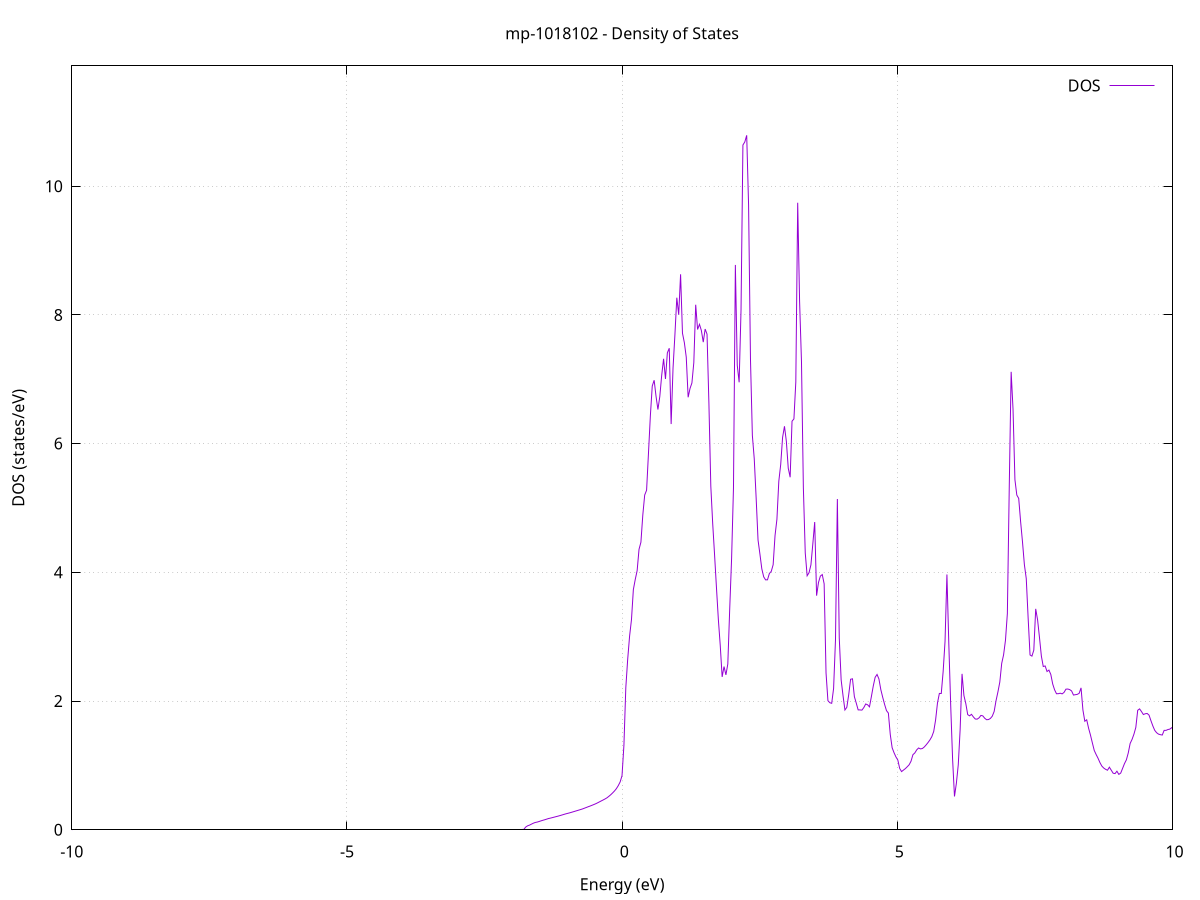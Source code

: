set title 'mp-1018102 - Density of States'
set xlabel 'Energy (eV)'
set ylabel 'DOS (states/eV)'
set grid
set xrange [-10:10]
set yrange [0:11.869]
set xzeroaxis lt -1
set terminal png size 800,600
set output 'mp-1018102_dos_gnuplot.png'
plot '-' using 1:2 with lines title 'DOS'
-47.297900 0.000000
-47.263600 0.000000
-47.229200 0.000000
-47.194900 0.000000
-47.160600 0.000000
-47.126300 0.000000
-47.091900 0.000000
-47.057600 0.000000
-47.023300 0.000000
-46.989000 0.000000
-46.954700 0.000000
-46.920300 0.000000
-46.886000 0.000000
-46.851700 0.000000
-46.817400 0.000000
-46.783000 0.000000
-46.748700 0.000000
-46.714400 0.000000
-46.680100 0.000000
-46.645800 0.000000
-46.611400 0.000000
-46.577100 0.000000
-46.542800 0.000000
-46.508500 0.000000
-46.474100 0.000000
-46.439800 0.000000
-46.405500 0.000000
-46.371200 0.000000
-46.336900 0.000000
-46.302500 0.000000
-46.268200 0.000000
-46.233900 0.000000
-46.199600 0.000000
-46.165200 0.000000
-46.130900 0.000000
-46.096600 0.000000
-46.062300 0.000000
-46.028000 0.000000
-45.993600 0.000000
-45.959300 0.000000
-45.925000 0.000000
-45.890700 0.000000
-45.856300 0.000000
-45.822000 0.000000
-45.787700 0.000000
-45.753400 0.000000
-45.719100 0.000000
-45.684700 0.000000
-45.650400 0.000000
-45.616100 0.000000
-45.581800 0.000000
-45.547500 0.000000
-45.513100 0.000000
-45.478800 0.000000
-45.444500 0.000000
-45.410200 0.000000
-45.375800 0.000000
-45.341500 0.000000
-45.307200 0.000000
-45.272900 0.000000
-45.238600 0.000000
-45.204200 0.000000
-45.169900 0.000000
-45.135600 0.000000
-45.101300 0.000000
-45.066900 0.000000
-45.032600 0.000000
-44.998300 0.000000
-44.964000 0.000000
-44.929700 0.000000
-44.895300 0.000000
-44.861000 0.000000
-44.826700 0.000000
-44.792400 0.000000
-44.758000 0.000000
-44.723700 0.000000
-44.689400 0.000000
-44.655100 0.000000
-44.620800 0.000000
-44.586400 0.000000
-44.552100 0.000000
-44.517800 0.000000
-44.483500 0.000000
-44.449100 0.000000
-44.414800 0.000000
-44.380500 0.000000
-44.346200 0.000000
-44.311900 0.000000
-44.277500 0.000000
-44.243200 0.000000
-44.208900 0.000000
-44.174600 39.714600
-44.140200 0.000000
-44.105900 0.000000
-44.071600 0.000000
-44.037300 0.000000
-44.003000 0.000000
-43.968600 0.000000
-43.934300 0.000000
-43.900000 0.000000
-43.865700 0.000000
-43.831300 0.000000
-43.797000 0.000000
-43.762700 0.000000
-43.728400 0.000000
-43.694100 0.000000
-43.659700 0.000000
-43.625400 0.000000
-43.591100 0.000000
-43.556800 0.000000
-43.522400 0.000000
-43.488100 0.000000
-43.453800 0.000000
-43.419500 0.000000
-43.385200 0.000000
-43.350800 0.000000
-43.316500 0.000000
-43.282200 0.000000
-43.247900 0.000000
-43.213600 0.000000
-43.179200 0.000000
-43.144900 0.000000
-43.110600 0.000000
-43.076300 0.000000
-43.041900 0.000000
-43.007600 0.000000
-42.973300 0.000000
-42.939000 0.000000
-42.904700 0.000000
-42.870300 0.000000
-42.836000 0.000000
-42.801700 0.000000
-42.767400 0.000000
-42.733000 0.000000
-42.698700 0.000000
-42.664400 0.000000
-42.630100 0.000000
-42.595800 0.000000
-42.561400 0.000000
-42.527100 0.000000
-42.492800 0.000000
-42.458500 0.000000
-42.424100 0.000000
-42.389800 0.000000
-42.355500 0.000000
-42.321200 0.000000
-42.286900 0.000000
-42.252500 0.000000
-42.218200 0.000000
-42.183900 0.000000
-42.149600 0.000000
-42.115200 0.000000
-42.080900 0.000000
-42.046600 0.000000
-42.012300 0.000000
-41.978000 0.000000
-41.943600 0.000000
-41.909300 0.000000
-41.875000 0.000000
-41.840700 0.000000
-41.806300 0.000000
-41.772000 0.000000
-41.737700 0.000000
-41.703400 0.000000
-41.669100 0.000000
-41.634700 0.000000
-41.600400 0.000000
-41.566100 0.000000
-41.531800 0.000000
-41.497400 0.000000
-41.463100 0.000000
-41.428800 0.000000
-41.394500 0.000000
-41.360200 0.000000
-41.325800 0.000000
-41.291500 0.000000
-41.257200 0.000000
-41.222900 0.000000
-41.188500 0.000000
-41.154200 0.000000
-41.119900 0.000000
-41.085600 0.000000
-41.051300 0.000000
-41.016900 0.000000
-40.982600 0.000000
-40.948300 0.000000
-40.914000 0.000000
-40.879600 0.000000
-40.845300 0.000000
-40.811000 0.000000
-40.776700 0.000000
-40.742400 0.000000
-40.708000 0.000000
-40.673700 0.000000
-40.639400 0.000000
-40.605100 0.000000
-40.570800 0.000000
-40.536400 0.000000
-40.502100 0.000000
-40.467800 0.000000
-40.433500 0.000000
-40.399100 0.000000
-40.364800 0.000000
-40.330500 0.000000
-40.296200 0.000000
-40.261900 0.000000
-40.227500 0.000000
-40.193200 0.000000
-40.158900 0.000000
-40.124600 0.000000
-40.090200 0.000000
-40.055900 0.000000
-40.021600 0.000000
-39.987300 0.000000
-39.953000 0.000000
-39.918600 0.000000
-39.884300 0.000000
-39.850000 0.000000
-39.815700 0.000000
-39.781300 0.000000
-39.747000 0.000000
-39.712700 0.000000
-39.678400 0.000000
-39.644100 0.000000
-39.609700 0.000000
-39.575400 0.000000
-39.541100 0.000000
-39.506800 0.000000
-39.472400 0.000000
-39.438100 0.000000
-39.403800 0.000000
-39.369500 0.000000
-39.335200 0.000000
-39.300800 0.000000
-39.266500 0.000000
-39.232200 0.000000
-39.197900 0.000000
-39.163500 0.000000
-39.129200 0.000000
-39.094900 0.000000
-39.060600 0.000000
-39.026300 0.000000
-38.991900 0.000000
-38.957600 0.000000
-38.923300 0.000000
-38.889000 0.000000
-38.854600 0.000000
-38.820300 0.000000
-38.786000 0.000000
-38.751700 0.000000
-38.717400 0.000000
-38.683000 0.000000
-38.648700 0.000000
-38.614400 0.000000
-38.580100 0.000000
-38.545700 0.000000
-38.511400 0.000000
-38.477100 0.000000
-38.442800 0.000000
-38.408500 0.000000
-38.374100 0.000000
-38.339800 0.000000
-38.305500 0.000000
-38.271200 0.000000
-38.236900 0.000000
-38.202500 0.000000
-38.168200 0.000000
-38.133900 0.000000
-38.099600 0.000000
-38.065200 0.000000
-38.030900 0.000000
-37.996600 0.000000
-37.962300 0.000000
-37.928000 0.000000
-37.893600 0.000000
-37.859300 0.000000
-37.825000 0.000000
-37.790700 0.000000
-37.756300 0.000000
-37.722000 0.000000
-37.687700 0.000000
-37.653400 0.000000
-37.619100 0.000000
-37.584700 0.000000
-37.550400 0.000000
-37.516100 0.000000
-37.481800 0.000000
-37.447400 0.000000
-37.413100 0.000000
-37.378800 0.000000
-37.344500 0.000000
-37.310200 0.000000
-37.275800 0.000000
-37.241500 0.000000
-37.207200 0.000000
-37.172900 0.000000
-37.138500 0.000000
-37.104200 0.000000
-37.069900 0.000000
-37.035600 0.000000
-37.001300 0.000000
-36.966900 0.000000
-36.932600 0.000000
-36.898300 0.000000
-36.864000 0.000000
-36.829600 0.000000
-36.795300 0.000000
-36.761000 0.000000
-36.726700 0.000000
-36.692400 0.000000
-36.658000 0.000000
-36.623700 0.000000
-36.589400 0.000000
-36.555100 0.000000
-36.520700 0.000000
-36.486400 0.000000
-36.452100 0.000000
-36.417800 0.000000
-36.383500 0.000000
-36.349100 0.000000
-36.314800 0.000000
-36.280500 0.000000
-36.246200 0.000000
-36.211800 0.000000
-36.177500 0.000000
-36.143200 0.000000
-36.108900 0.000000
-36.074600 0.000000
-36.040200 0.000000
-36.005900 0.000000
-35.971600 0.000000
-35.937300 0.000000
-35.903000 0.000000
-35.868600 0.000000
-35.834300 0.000000
-35.800000 0.000000
-35.765700 0.000000
-35.731300 0.000000
-35.697000 0.000000
-35.662700 0.000000
-35.628400 0.000000
-35.594100 0.000000
-35.559700 0.000000
-35.525400 0.000000
-35.491100 0.000000
-35.456800 0.000000
-35.422400 0.000000
-35.388100 0.000000
-35.353800 0.000000
-35.319500 0.000000
-35.285200 0.000000
-35.250800 0.000000
-35.216500 0.000000
-35.182200 0.000000
-35.147900 0.000000
-35.113500 0.000000
-35.079200 0.000000
-35.044900 0.000000
-35.010600 0.000000
-34.976300 0.000000
-34.941900 0.000000
-34.907600 0.000000
-34.873300 0.000000
-34.839000 0.000000
-34.804600 0.000000
-34.770300 0.000000
-34.736000 0.000000
-34.701700 0.000000
-34.667400 0.000000
-34.633000 0.000000
-34.598700 0.000000
-34.564400 0.000000
-34.530100 0.000000
-34.495700 0.000000
-34.461400 0.000000
-34.427100 0.000000
-34.392800 0.000000
-34.358500 0.000000
-34.324100 0.000000
-34.289800 0.000000
-34.255500 0.000000
-34.221200 0.000000
-34.186800 0.000000
-34.152500 0.000000
-34.118200 0.000000
-34.083900 0.000000
-34.049600 0.000000
-34.015200 0.000000
-33.980900 0.000000
-33.946600 0.000000
-33.912300 0.000000
-33.877900 0.000000
-33.843600 0.000000
-33.809300 0.000000
-33.775000 0.000000
-33.740700 0.000000
-33.706300 0.000000
-33.672000 0.000000
-33.637700 0.000000
-33.603400 0.000000
-33.569100 0.000000
-33.534700 0.000000
-33.500400 0.000000
-33.466100 0.000000
-33.431800 0.000000
-33.397400 0.000000
-33.363100 0.000000
-33.328800 0.000000
-33.294500 0.000000
-33.260200 0.000000
-33.225800 0.000000
-33.191500 0.000000
-33.157200 0.000000
-33.122900 0.000000
-33.088500 0.000000
-33.054200 0.000000
-33.019900 0.000000
-32.985600 0.000000
-32.951300 0.000000
-32.916900 0.000000
-32.882600 0.000000
-32.848300 0.000000
-32.814000 0.000000
-32.779600 0.000000
-32.745300 0.000000
-32.711000 0.000000
-32.676700 0.000000
-32.642400 0.000000
-32.608000 0.000000
-32.573700 0.000000
-32.539400 0.000000
-32.505100 0.000000
-32.470700 0.000000
-32.436400 0.000000
-32.402100 0.000000
-32.367800 0.000000
-32.333500 0.000000
-32.299100 0.000000
-32.264800 0.000000
-32.230500 0.000000
-32.196200 0.000000
-32.161800 0.000000
-32.127500 0.000000
-32.093200 0.000000
-32.058900 0.000000
-32.024600 0.000000
-31.990200 0.000000
-31.955900 0.000000
-31.921600 0.000000
-31.887300 0.000000
-31.852900 0.000000
-31.818600 0.000000
-31.784300 0.000000
-31.750000 0.000000
-31.715700 0.000000
-31.681300 0.000000
-31.647000 0.000000
-31.612700 0.000000
-31.578400 0.000000
-31.544000 0.000000
-31.509700 0.000000
-31.475400 0.000000
-31.441100 0.000000
-31.406800 0.000000
-31.372400 0.000000
-31.338100 0.000000
-31.303800 0.000000
-31.269500 0.000000
-31.235100 0.000000
-31.200800 0.000000
-31.166500 0.000000
-31.132200 0.000000
-31.097900 0.000000
-31.063500 0.000000
-31.029200 0.000000
-30.994900 0.000000
-30.960600 0.000000
-30.926300 0.000000
-30.891900 0.000000
-30.857600 0.000000
-30.823300 0.000000
-30.789000 0.000000
-30.754600 0.000000
-30.720300 0.000000
-30.686000 0.000000
-30.651700 0.000000
-30.617400 0.000000
-30.583000 0.000000
-30.548700 0.000000
-30.514400 0.000000
-30.480100 0.000000
-30.445700 0.000000
-30.411400 0.000000
-30.377100 0.000000
-30.342800 0.000000
-30.308500 0.000000
-30.274100 0.000000
-30.239800 0.000000
-30.205500 0.000000
-30.171200 0.000000
-30.136800 0.000000
-30.102500 0.000000
-30.068200 0.000000
-30.033900 0.000000
-29.999600 0.000000
-29.965200 0.000000
-29.930900 0.000000
-29.896600 0.000000
-29.862300 0.000000
-29.827900 0.000000
-29.793600 0.000000
-29.759300 0.000000
-29.725000 0.000000
-29.690700 0.000000
-29.656300 0.000000
-29.622000 0.000000
-29.587700 0.000000
-29.553400 0.000000
-29.519000 0.000000
-29.484700 0.000000
-29.450400 0.000000
-29.416100 0.000000
-29.381800 0.000000
-29.347400 0.000000
-29.313100 0.000000
-29.278800 0.000000
-29.244500 0.000000
-29.210100 0.000000
-29.175800 0.000000
-29.141500 0.000000
-29.107200 0.000000
-29.072900 0.000000
-29.038500 0.000000
-29.004200 0.000000
-28.969900 0.000000
-28.935600 0.000000
-28.901200 0.000000
-28.866900 0.000000
-28.832600 0.000000
-28.798300 0.000000
-28.764000 0.000000
-28.729600 0.000000
-28.695300 0.000000
-28.661000 0.000000
-28.626700 0.000000
-28.592400 0.000000
-28.558000 0.000000
-28.523700 0.000000
-28.489400 0.000000
-28.455100 0.000000
-28.420700 0.000000
-28.386400 0.000000
-28.352100 0.000000
-28.317800 0.000000
-28.283500 0.000000
-28.249100 0.000000
-28.214800 0.000000
-28.180500 0.000000
-28.146200 0.000000
-28.111800 0.000000
-28.077500 0.000000
-28.043200 0.000000
-28.008900 0.000000
-27.974600 0.000000
-27.940200 0.000000
-27.905900 0.000000
-27.871600 0.000000
-27.837300 0.000000
-27.802900 0.000000
-27.768600 0.000000
-27.734300 0.000000
-27.700000 0.000000
-27.665700 0.000000
-27.631300 0.000000
-27.597000 0.000000
-27.562700 0.000000
-27.528400 0.000000
-27.494000 0.000000
-27.459700 0.000000
-27.425400 0.000000
-27.391100 0.000000
-27.356800 0.000000
-27.322400 0.000000
-27.288100 0.000000
-27.253800 0.000000
-27.219500 0.000000
-27.185100 0.000000
-27.150800 0.000000
-27.116500 0.000000
-27.082200 0.000000
-27.047900 0.000000
-27.013500 0.000000
-26.979200 0.000000
-26.944900 0.000000
-26.910600 0.000000
-26.876200 0.000000
-26.841900 0.000000
-26.807600 0.000000
-26.773300 0.000000
-26.739000 0.000000
-26.704600 0.000000
-26.670300 0.000000
-26.636000 0.000000
-26.601700 0.000000
-26.567300 0.000000
-26.533000 0.000000
-26.498700 0.000000
-26.464400 0.000000
-26.430100 0.000000
-26.395700 0.000000
-26.361400 0.000000
-26.327100 0.000000
-26.292800 0.000000
-26.258500 0.000000
-26.224100 0.000000
-26.189800 0.000000
-26.155500 0.000000
-26.121200 0.000000
-26.086800 0.000000
-26.052500 0.000000
-26.018200 0.000000
-25.983900 0.000000
-25.949600 0.000000
-25.915200 0.000000
-25.880900 0.000000
-25.846600 0.000000
-25.812300 0.000000
-25.777900 0.000000
-25.743600 0.000000
-25.709300 0.000000
-25.675000 0.000000
-25.640700 0.000000
-25.606300 0.000000
-25.572000 0.000000
-25.537700 0.000000
-25.503400 0.000000
-25.469000 0.000000
-25.434700 0.000000
-25.400400 0.000000
-25.366100 0.000000
-25.331800 0.000000
-25.297400 0.000000
-25.263100 0.000000
-25.228800 0.000000
-25.194500 0.000000
-25.160100 0.000000
-25.125800 0.000000
-25.091500 0.000000
-25.057200 0.000000
-25.022900 0.000000
-24.988500 0.000000
-24.954200 0.000000
-24.919900 0.000000
-24.885600 0.000000
-24.851200 0.000000
-24.816900 0.000000
-24.782600 0.000000
-24.748300 0.000000
-24.714000 0.000000
-24.679600 0.000000
-24.645300 0.000000
-24.611000 0.000000
-24.576700 0.000000
-24.542300 0.000000
-24.508000 0.000000
-24.473700 0.000000
-24.439400 0.000000
-24.405100 0.000000
-24.370700 0.000000
-24.336400 0.000000
-24.302100 0.000000
-24.267800 0.000000
-24.233400 0.000000
-24.199100 0.000000
-24.164800 0.000000
-24.130500 0.000000
-24.096200 0.000000
-24.061800 0.000000
-24.027500 0.000000
-23.993200 0.000000
-23.958900 0.000000
-23.924500 0.000000
-23.890200 0.000000
-23.855900 0.000000
-23.821600 0.000000
-23.787300 0.000000
-23.752900 0.000000
-23.718600 0.000000
-23.684300 0.000000
-23.650000 0.000000
-23.615700 0.000000
-23.581300 0.000000
-23.547000 0.000000
-23.512700 0.000000
-23.478400 0.000000
-23.444000 0.000000
-23.409700 0.000000
-23.375400 0.000000
-23.341100 0.000000
-23.306800 0.000000
-23.272400 0.000000
-23.238100 0.000000
-23.203800 0.000000
-23.169500 0.000000
-23.135100 0.000000
-23.100800 0.000000
-23.066500 0.000000
-23.032200 0.000000
-22.997900 0.000000
-22.963500 0.000000
-22.929200 0.000000
-22.894900 0.000000
-22.860600 0.000000
-22.826200 0.000000
-22.791900 0.000000
-22.757600 0.000000
-22.723300 0.000000
-22.689000 0.000000
-22.654600 0.000000
-22.620300 0.000000
-22.586000 0.000000
-22.551700 0.000000
-22.517300 0.000000
-22.483000 0.000000
-22.448700 0.000000
-22.414400 16.678200
-22.380100 17.157400
-22.345700 11.714500
-22.311400 10.569700
-22.277100 45.813200
-22.242800 58.065500
-22.208400 16.232700
-22.174100 24.468600
-22.139800 0.000000
-22.105500 0.000000
-22.071200 0.000000
-22.036800 0.000000
-22.002500 0.000000
-21.968200 0.000000
-21.933900 0.000000
-21.899500 0.000000
-21.865200 0.000000
-21.830900 0.000000
-21.796600 0.000000
-21.762300 0.000000
-21.727900 0.000000
-21.693600 0.000000
-21.659300 0.000000
-21.625000 0.000000
-21.590600 0.000000
-21.556300 0.000000
-21.522000 0.000000
-21.487700 0.000000
-21.453400 0.000000
-21.419000 0.000000
-21.384700 0.000000
-21.350400 0.000000
-21.316100 0.000000
-21.281800 0.000000
-21.247400 0.000000
-21.213100 0.000000
-21.178800 0.000000
-21.144500 0.000000
-21.110100 0.000000
-21.075800 0.000000
-21.041500 0.000000
-21.007200 0.000000
-20.972900 0.000000
-20.938500 0.000000
-20.904200 0.000000
-20.869900 0.000000
-20.835600 0.000000
-20.801200 0.000000
-20.766900 0.000000
-20.732600 0.000000
-20.698300 0.000000
-20.664000 0.000000
-20.629600 0.000000
-20.595300 0.000000
-20.561000 0.000000
-20.526700 0.000000
-20.492300 0.000000
-20.458000 0.000000
-20.423700 0.000000
-20.389400 0.000000
-20.355100 0.000000
-20.320700 0.000000
-20.286400 0.000000
-20.252100 0.000000
-20.217800 0.000000
-20.183400 0.000000
-20.149100 0.000000
-20.114800 0.000000
-20.080500 0.000000
-20.046200 0.000000
-20.011800 0.000000
-19.977500 0.000000
-19.943200 0.000000
-19.908900 0.000000
-19.874500 0.000000
-19.840200 0.000000
-19.805900 0.000000
-19.771600 0.000000
-19.737300 0.000000
-19.702900 0.000000
-19.668600 0.000000
-19.634300 0.000000
-19.600000 0.000000
-19.565600 0.000000
-19.531300 0.000000
-19.497000 0.000000
-19.462700 0.000000
-19.428400 0.000000
-19.394000 0.000000
-19.359700 0.000000
-19.325400 0.000000
-19.291100 0.000000
-19.256700 0.000000
-19.222400 0.000000
-19.188100 0.000000
-19.153800 0.000000
-19.119500 0.000000
-19.085100 0.000000
-19.050800 0.000000
-19.016500 0.000000
-18.982200 0.000000
-18.947900 0.000000
-18.913500 0.000000
-18.879200 0.000000
-18.844900 0.000000
-18.810600 0.000000
-18.776200 0.000000
-18.741900 0.000000
-18.707600 0.000000
-18.673300 0.000000
-18.639000 0.000000
-18.604600 0.000000
-18.570300 0.000000
-18.536000 0.000000
-18.501700 0.000000
-18.467300 0.000000
-18.433000 0.000000
-18.398700 0.000000
-18.364400 0.000000
-18.330100 0.000000
-18.295700 0.000000
-18.261400 0.000000
-18.227100 0.000000
-18.192800 0.000000
-18.158400 0.000000
-18.124100 0.000000
-18.089800 0.000000
-18.055500 0.000000
-18.021200 0.000000
-17.986800 0.000000
-17.952500 0.000000
-17.918200 0.000000
-17.883900 0.000000
-17.849500 0.000000
-17.815200 0.000000
-17.780900 0.000000
-17.746600 0.000000
-17.712300 0.000000
-17.677900 0.000000
-17.643600 0.000000
-17.609300 0.000000
-17.575000 0.000000
-17.540600 0.000000
-17.506300 0.000000
-17.472000 0.000000
-17.437700 0.000000
-17.403400 0.000000
-17.369000 0.000000
-17.334700 0.000000
-17.300400 0.000000
-17.266100 0.000000
-17.231700 0.000000
-17.197400 0.000000
-17.163100 0.000000
-17.128800 0.000000
-17.094500 0.000000
-17.060100 0.000000
-17.025800 0.000000
-16.991500 0.000000
-16.957200 0.000000
-16.922800 0.000000
-16.888500 0.000000
-16.854200 0.000000
-16.819900 0.000000
-16.785600 0.000000
-16.751200 0.000000
-16.716900 0.000000
-16.682600 0.000000
-16.648300 0.000000
-16.614000 0.000000
-16.579600 0.000000
-16.545300 0.000000
-16.511000 0.000000
-16.476700 0.000000
-16.442300 0.000000
-16.408000 0.000000
-16.373700 0.000000
-16.339400 0.000000
-16.305100 0.000000
-16.270700 0.000000
-16.236400 0.000000
-16.202100 0.000000
-16.167800 0.000000
-16.133400 0.000000
-16.099100 0.000000
-16.064800 0.000000
-16.030500 0.000000
-15.996200 0.000000
-15.961800 0.000000
-15.927500 0.000000
-15.893200 0.000000
-15.858900 0.000000
-15.824500 0.000000
-15.790200 0.000000
-15.755900 0.000000
-15.721600 0.000000
-15.687300 0.000000
-15.652900 0.000000
-15.618600 0.000000
-15.584300 0.000000
-15.550000 0.000000
-15.515600 0.000000
-15.481300 0.000000
-15.447000 0.000000
-15.412700 0.000000
-15.378400 0.000000
-15.344000 0.000000
-15.309700 0.000000
-15.275400 0.000000
-15.241100 0.000000
-15.206700 0.000000
-15.172400 0.000000
-15.138100 0.000000
-15.103800 0.000000
-15.069500 0.000000
-15.035100 0.000000
-15.000800 0.000000
-14.966500 0.000000
-14.932200 0.000000
-14.897800 0.000000
-14.863500 0.000000
-14.829200 0.000000
-14.794900 0.000000
-14.760600 0.000000
-14.726200 0.000000
-14.691900 0.000000
-14.657600 0.000000
-14.623300 0.000000
-14.588900 0.000000
-14.554600 0.000000
-14.520300 0.000000
-14.486000 0.000000
-14.451700 0.000000
-14.417300 0.000000
-14.383000 0.000000
-14.348700 0.000000
-14.314400 0.000000
-14.280000 0.000000
-14.245700 0.000000
-14.211400 0.000000
-14.177100 0.000000
-14.142800 0.000000
-14.108400 0.000000
-14.074100 0.000000
-14.039800 0.000000
-14.005500 0.000000
-13.971200 0.000000
-13.936800 0.000000
-13.902500 0.000000
-13.868200 0.000000
-13.833900 0.000000
-13.799500 0.000000
-13.765200 0.000000
-13.730900 0.000000
-13.696600 0.000000
-13.662300 0.000000
-13.627900 0.000000
-13.593600 0.000000
-13.559300 0.000000
-13.525000 0.000000
-13.490600 0.000000
-13.456300 0.000000
-13.422000 0.000000
-13.387700 0.000000
-13.353400 0.000000
-13.319000 0.000000
-13.284700 0.000000
-13.250400 0.000000
-13.216100 0.000000
-13.181700 0.000000
-13.147400 0.000000
-13.113100 0.000000
-13.078800 0.000000
-13.044500 0.000000
-13.010100 0.000000
-12.975800 0.000000
-12.941500 0.000000
-12.907200 0.000000
-12.872800 0.000000
-12.838500 0.000000
-12.804200 0.000000
-12.769900 0.000000
-12.735600 0.000000
-12.701200 0.000000
-12.666900 0.000000
-12.632600 0.000000
-12.598300 0.000000
-12.563900 0.000000
-12.529600 0.000000
-12.495300 0.000000
-12.461000 0.000000
-12.426700 0.000000
-12.392300 0.000000
-12.358000 0.000000
-12.323700 0.000000
-12.289400 0.000000
-12.255000 0.000000
-12.220700 0.000000
-12.186400 0.000000
-12.152100 0.000000
-12.117800 0.000000
-12.083400 0.000000
-12.049100 0.000000
-12.014800 0.000000
-11.980500 0.000000
-11.946100 0.000000
-11.911800 0.000000
-11.877500 0.000000
-11.843200 0.000000
-11.808900 0.000000
-11.774500 0.000000
-11.740200 0.000000
-11.705900 0.000000
-11.671600 0.000000
-11.637300 0.000000
-11.602900 0.000000
-11.568600 0.000000
-11.534300 0.000000
-11.500000 0.000000
-11.465600 0.000000
-11.431300 0.000000
-11.397000 0.000000
-11.362700 0.000000
-11.328400 0.000000
-11.294000 0.000000
-11.259700 0.000000
-11.225400 0.000000
-11.191100 0.000000
-11.156700 0.000000
-11.122400 0.000000
-11.088100 0.000000
-11.053800 0.000000
-11.019500 0.000000
-10.985100 0.000000
-10.950800 0.000000
-10.916500 0.000000
-10.882200 0.000000
-10.847800 0.000000
-10.813500 0.000000
-10.779200 0.000000
-10.744900 0.000000
-10.710600 0.000000
-10.676200 0.000000
-10.641900 0.000000
-10.607600 0.000000
-10.573300 0.000000
-10.538900 0.000000
-10.504600 0.000000
-10.470300 0.000000
-10.436000 0.000000
-10.401700 0.000000
-10.367300 0.000000
-10.333000 0.000000
-10.298700 0.000000
-10.264400 0.000000
-10.230000 0.000000
-10.195700 0.000000
-10.161400 0.000000
-10.127100 0.000000
-10.092800 0.000000
-10.058400 0.000000
-10.024100 0.000000
-9.989800 0.000000
-9.955500 0.000000
-9.921100 0.000000
-9.886800 0.000000
-9.852500 0.000000
-9.818200 0.000000
-9.783900 0.000000
-9.749500 0.000000
-9.715200 0.000000
-9.680900 0.000000
-9.646600 0.000000
-9.612200 0.000000
-9.577900 0.000000
-9.543600 0.000000
-9.509300 0.000000
-9.475000 0.000000
-9.440600 0.000000
-9.406300 0.000000
-9.372000 0.000000
-9.337700 0.000000
-9.303400 0.000000
-9.269000 0.000000
-9.234700 0.000000
-9.200400 0.000000
-9.166100 0.000000
-9.131700 0.000000
-9.097400 0.000000
-9.063100 0.000000
-9.028800 0.000000
-8.994500 0.000000
-8.960100 0.000000
-8.925800 0.000000
-8.891500 0.000000
-8.857200 0.000000
-8.822800 0.000000
-8.788500 0.000000
-8.754200 0.000000
-8.719900 0.000000
-8.685600 0.000000
-8.651200 0.000000
-8.616900 0.000000
-8.582600 0.000000
-8.548300 0.000000
-8.513900 0.000000
-8.479600 0.000000
-8.445300 0.000000
-8.411000 0.000000
-8.376700 0.000000
-8.342300 0.000000
-8.308000 0.000000
-8.273700 0.000000
-8.239400 0.000000
-8.205000 0.000000
-8.170700 0.000000
-8.136400 0.000000
-8.102100 0.000000
-8.067800 0.000000
-8.033400 0.000000
-7.999100 0.000000
-7.964800 0.000000
-7.930500 0.000000
-7.896100 0.000000
-7.861800 0.000000
-7.827500 0.000000
-7.793200 0.000000
-7.758900 0.000000
-7.724500 0.000000
-7.690200 0.000000
-7.655900 0.000000
-7.621600 0.000000
-7.587200 0.000000
-7.552900 0.000000
-7.518600 0.000000
-7.484300 0.000000
-7.450000 0.000000
-7.415600 0.000000
-7.381300 0.000000
-7.347000 0.000000
-7.312700 0.000000
-7.278300 0.000000
-7.244000 0.000000
-7.209700 0.000000
-7.175400 0.000000
-7.141100 0.000000
-7.106700 0.000000
-7.072400 0.000000
-7.038100 0.000000
-7.003800 0.000000
-6.969500 0.000000
-6.935100 0.000000
-6.900800 0.000000
-6.866500 0.000000
-6.832200 0.000000
-6.797800 0.000000
-6.763500 0.000000
-6.729200 0.000000
-6.694900 0.000000
-6.660600 0.000000
-6.626200 0.000000
-6.591900 0.000000
-6.557600 0.000000
-6.523300 0.000000
-6.488900 0.000000
-6.454600 0.000000
-6.420300 0.000000
-6.386000 0.000000
-6.351700 0.000000
-6.317300 0.000000
-6.283000 0.000000
-6.248700 0.000000
-6.214400 0.000000
-6.180000 0.000000
-6.145700 0.000000
-6.111400 0.000000
-6.077100 0.000000
-6.042800 0.000000
-6.008400 0.000000
-5.974100 0.000000
-5.939800 0.000000
-5.905500 0.000000
-5.871100 0.000000
-5.836800 0.000000
-5.802500 0.000000
-5.768200 0.000000
-5.733900 0.000000
-5.699500 0.000000
-5.665200 0.000000
-5.630900 0.000000
-5.596600 0.000000
-5.562200 0.000000
-5.527900 0.000000
-5.493600 0.000000
-5.459300 0.000000
-5.425000 0.000000
-5.390600 0.000000
-5.356300 0.000000
-5.322000 0.000000
-5.287700 0.000000
-5.253300 0.000000
-5.219000 0.000000
-5.184700 0.000000
-5.150400 0.000000
-5.116100 0.000000
-5.081700 0.000000
-5.047400 0.000000
-5.013100 0.000000
-4.978800 0.000000
-4.944400 0.000000
-4.910100 0.000000
-4.875800 0.000000
-4.841500 0.000000
-4.807200 0.000000
-4.772800 0.000000
-4.738500 0.000000
-4.704200 0.000000
-4.669900 0.000000
-4.635500 0.000000
-4.601200 0.000000
-4.566900 0.000000
-4.532600 0.000000
-4.498300 0.000000
-4.463900 0.000000
-4.429600 0.000000
-4.395300 0.000000
-4.361000 0.000000
-4.326700 0.000000
-4.292300 0.000000
-4.258000 0.000000
-4.223700 0.000000
-4.189400 0.000000
-4.155000 0.000000
-4.120700 0.000000
-4.086400 0.000000
-4.052100 0.000000
-4.017800 0.000000
-3.983400 0.000000
-3.949100 0.000000
-3.914800 0.000000
-3.880500 0.000000
-3.846100 0.000000
-3.811800 0.000000
-3.777500 0.000000
-3.743200 0.000000
-3.708900 0.000000
-3.674500 0.000000
-3.640200 0.000000
-3.605900 0.000000
-3.571600 0.000000
-3.537200 0.000000
-3.502900 0.000000
-3.468600 0.000000
-3.434300 0.000000
-3.400000 0.000000
-3.365600 0.000000
-3.331300 0.000000
-3.297000 0.000000
-3.262700 0.000000
-3.228300 0.000000
-3.194000 0.000000
-3.159700 0.000000
-3.125400 0.000000
-3.091100 0.000000
-3.056700 0.000000
-3.022400 0.000000
-2.988100 0.000000
-2.953800 0.000000
-2.919400 0.000000
-2.885100 0.000000
-2.850800 0.000000
-2.816500 0.000000
-2.782200 0.000000
-2.747800 0.000000
-2.713500 0.000000
-2.679200 0.000000
-2.644900 0.000000
-2.610500 0.000000
-2.576200 0.000000
-2.541900 0.000000
-2.507600 0.000000
-2.473300 0.000000
-2.438900 0.000000
-2.404600 0.000000
-2.370300 0.000000
-2.336000 0.000000
-2.301600 0.000000
-2.267300 0.000000
-2.233000 0.000000
-2.198700 0.000000
-2.164400 0.000000
-2.130000 0.000000
-2.095700 0.000000
-2.061400 0.000000
-2.027100 0.000000
-1.992800 0.000000
-1.958400 0.000000
-1.924100 0.000000
-1.889800 0.000000
-1.855500 0.000000
-1.821100 0.000000
-1.786800 0.005900
-1.752500 0.041800
-1.718200 0.061500
-1.683900 0.071900
-1.649500 0.087000
-1.615200 0.101600
-1.580900 0.113100
-1.546600 0.119000
-1.512200 0.127700
-1.477900 0.137500
-1.443600 0.146800
-1.409300 0.155100
-1.375000 0.164500
-1.340600 0.174000
-1.306300 0.180700
-1.272000 0.188000
-1.237700 0.195800
-1.203300 0.203400
-1.169000 0.211100
-1.134700 0.219300
-1.100400 0.227800
-1.066100 0.236700
-1.031700 0.245600
-0.997400 0.253300
-0.963100 0.260900
-0.928800 0.269200
-0.894400 0.278100
-0.860100 0.287000
-0.825800 0.295800
-0.791500 0.304700
-0.757200 0.313800
-0.722800 0.323000
-0.688500 0.334200
-0.654200 0.345500
-0.619900 0.356800
-0.585500 0.367700
-0.551200 0.379300
-0.516900 0.391200
-0.482600 0.403600
-0.448300 0.417800
-0.413900 0.433000
-0.379600 0.448200
-0.345300 0.463200
-0.311000 0.478800
-0.276600 0.496200
-0.242300 0.519000
-0.208000 0.543800
-0.173700 0.572100
-0.139400 0.602600
-0.105000 0.639000
-0.070700 0.685500
-0.036400 0.743300
-0.002100 0.841300
0.032300 1.313600
0.066600 2.208600
0.100900 2.650800
0.135200 3.007900
0.169500 3.264500
0.203900 3.732300
0.238200 3.889700
0.272500 4.027000
0.306800 4.357400
0.341100 4.467900
0.375500 4.891300
0.409800 5.201500
0.444100 5.275800
0.478400 5.849600
0.512800 6.432500
0.547100 6.894900
0.581400 6.984700
0.615700 6.735400
0.650000 6.529200
0.684400 6.732100
0.718700 7.061900
0.753000 7.317600
0.787300 7.004400
0.821700 7.411200
0.856000 7.482100
0.890300 6.303600
0.924600 7.171500
0.958900 7.691800
0.993300 8.267200
1.027600 8.003300
1.061900 8.630700
1.096200 7.715900
1.130600 7.568000
1.164900 7.343200
1.199200 6.720000
1.233500 6.857200
1.267800 6.942400
1.302200 7.257700
1.336500 8.157800
1.370800 7.773300
1.405100 7.853600
1.439500 7.757500
1.473800 7.576500
1.508100 7.780000
1.542400 7.700500
1.576700 6.621700
1.611100 5.338700
1.645400 4.757000
1.679700 4.267900
1.714000 3.756900
1.748400 3.265700
1.782700 2.861800
1.817000 2.375100
1.851300 2.536300
1.885600 2.406100
1.920000 2.575700
1.954300 3.426300
1.988600 4.211000
2.022900 5.312500
2.057300 8.775900
2.091600 7.217300
2.125900 6.952800
2.160200 8.080200
2.194500 10.639200
2.228900 10.687500
2.263200 10.790000
2.297500 9.703600
2.331800 7.309700
2.366200 6.126000
2.400500 5.763100
2.434800 5.157200
2.469100 4.502100
2.503400 4.283800
2.537800 4.054400
2.572100 3.930000
2.606400 3.882900
2.640700 3.883400
2.675000 3.981700
2.709400 4.014800
2.743700 4.118000
2.778000 4.570900
2.812300 4.824600
2.846700 5.414900
2.881000 5.674300
2.915300 6.096800
2.949600 6.269600
2.983900 6.034400
3.018300 5.617300
3.052600 5.477400
3.086900 6.348300
3.121200 6.383600
3.155600 6.957000
3.189900 9.742500
3.224200 8.212200
3.258500 7.275600
3.292800 5.314300
3.327200 4.300700
3.361500 3.946600
3.395800 3.994300
3.430100 4.116100
3.464500 4.439300
3.498800 4.781400
3.533100 3.637500
3.567400 3.841600
3.601700 3.941700
3.636100 3.965300
3.670400 3.821600
3.704700 2.437400
3.739000 2.005600
3.773400 1.974100
3.807700 1.964900
3.842000 2.195300
3.876300 2.944000
3.910600 5.138800
3.945000 2.982500
3.979300 2.328600
4.013600 2.083000
4.047900 1.861200
4.082300 1.902800
4.116600 2.098100
4.150900 2.338500
4.185200 2.345600
4.219500 2.069200
4.253900 1.968100
4.288200 1.863000
4.322500 1.862000
4.356800 1.859300
4.391200 1.899000
4.425500 1.954600
4.459800 1.941900
4.494100 1.910000
4.528400 2.067600
4.562800 2.232700
4.597100 2.368800
4.631400 2.413100
4.665700 2.343600
4.700100 2.177700
4.734400 2.059100
4.768700 1.948200
4.803000 1.851400
4.837300 1.813100
4.871700 1.481200
4.906000 1.274200
4.940300 1.197100
4.974600 1.132100
5.009000 1.083500
5.043300 0.952000
5.077600 0.904000
5.111900 0.927700
5.146200 0.950300
5.180600 0.979400
5.214900 1.010200
5.249200 1.066000
5.283500 1.166600
5.317800 1.193500
5.352200 1.241500
5.386500 1.270700
5.420800 1.256600
5.455100 1.262400
5.489500 1.286200
5.523800 1.319000
5.558100 1.355600
5.592400 1.396400
5.626700 1.446700
5.661100 1.526800
5.695400 1.705300
5.729700 1.970500
5.764000 2.118200
5.798400 2.117600
5.832700 2.458900
5.867000 2.926900
5.901300 3.966600
5.935600 2.888700
5.970000 1.932200
6.004300 1.098000
6.038600 0.517800
6.072900 0.721100
6.107300 1.009300
6.141600 1.559600
6.175900 2.422500
6.210200 2.085600
6.244500 1.960400
6.278900 1.789200
6.313200 1.770600
6.347500 1.793900
6.381800 1.753700
6.416200 1.720900
6.450500 1.718900
6.484800 1.738700
6.519100 1.777100
6.553400 1.769700
6.587800 1.733100
6.622100 1.709900
6.656400 1.712600
6.690700 1.729500
6.725100 1.764600
6.759400 1.838000
6.793700 2.006300
6.828000 2.142300
6.862300 2.295000
6.896700 2.585100
6.931000 2.718400
6.965300 2.945700
6.999600 3.359500
7.034000 5.329200
7.068300 7.115500
7.102600 6.532000
7.136900 5.439200
7.171200 5.200500
7.205600 5.148700
7.239900 4.791400
7.274200 4.474400
7.308500 4.120900
7.342900 3.902100
7.377200 3.286700
7.411500 2.716500
7.445800 2.698100
7.480100 2.791300
7.514500 3.432400
7.548800 3.261000
7.583100 2.986400
7.617400 2.697900
7.651700 2.537100
7.686100 2.545100
7.720400 2.459100
7.754700 2.481000
7.789000 2.413200
7.823400 2.265000
7.857700 2.174200
7.892000 2.113600
7.926300 2.114700
7.960600 2.121900
7.995000 2.111600
8.029300 2.134400
8.063600 2.184500
8.097900 2.186900
8.132300 2.177800
8.166600 2.157100
8.200900 2.093400
8.235200 2.098800
8.269500 2.103800
8.303900 2.120100
8.338200 2.204900
8.372500 1.859800
8.406800 1.686100
8.441200 1.708900
8.475500 1.577700
8.509800 1.471000
8.544100 1.349500
8.578400 1.232200
8.612800 1.168800
8.647100 1.111200
8.681400 1.044200
8.715700 0.990300
8.750100 0.959400
8.784400 0.939400
8.818700 0.925100
8.853000 0.972500
8.887300 0.925600
8.921700 0.878600
8.956000 0.872900
8.990300 0.909900
9.024600 0.860600
9.059000 0.880400
9.093300 0.954000
9.127600 1.028100
9.161900 1.086600
9.196200 1.194100
9.230600 1.341300
9.264900 1.403900
9.299200 1.485100
9.333500 1.590100
9.367900 1.856400
9.402200 1.878300
9.436500 1.836500
9.470800 1.790500
9.505100 1.802700
9.539500 1.807100
9.573800 1.781300
9.608100 1.695200
9.642400 1.614500
9.676800 1.545300
9.711100 1.508400
9.745400 1.486300
9.779700 1.477600
9.814000 1.472000
9.848400 1.544800
9.882700 1.544500
9.917000 1.557600
9.951300 1.563800
9.985600 1.586300
10.020000 1.560700
10.054300 1.509800
10.088600 1.478800
10.122900 1.466600
10.157300 1.456300
10.191600 1.439300
10.225900 1.392300
10.260200 1.344300
10.294500 1.308900
10.328900 1.198800
10.363200 1.044500
10.397500 0.999800
10.431800 0.951000
10.466200 0.923300
10.500500 0.902900
10.534800 0.891800
10.569100 0.887000
10.603400 0.882400
10.637800 0.871200
10.672100 0.865600
10.706400 0.876700
10.740700 0.883900
10.775100 0.879200
10.809400 0.824600
10.843700 0.761100
10.878000 0.714600
10.912300 0.679000
10.946700 0.676500
10.981000 0.568800
11.015300 0.498900
11.049600 0.453500
11.084000 0.430800
11.118300 0.414700
11.152600 0.403000
11.186900 0.394600
11.221200 0.387400
11.255600 0.380400
11.289900 0.375300
11.324200 0.373400
11.358500 0.369800
11.392900 0.364600
11.427200 0.355900
11.461500 0.347400
11.495800 0.338300
11.530100 0.332300
11.564500 0.333600
11.598800 0.339100
11.633100 0.344300
11.667400 0.347900
11.701800 0.360200
11.736100 0.362100
11.770400 0.367500
11.804700 0.371300
11.839000 0.373300
11.873400 0.376700
11.907700 0.382700
11.942000 0.385900
11.976300 0.390500
12.010700 0.397200
12.045000 0.405500
12.079300 0.415100
12.113600 0.427900
12.147900 0.437500
12.182300 0.448400
12.216600 0.462600
12.250900 0.479200
12.285200 0.498300
12.319500 0.518800
12.353900 0.539400
12.388200 0.572100
12.422500 0.608200
12.456800 0.649000
12.491200 0.703000
12.525500 0.769000
12.559800 0.855900
12.594100 0.910600
12.628400 0.983400
12.662800 1.014900
12.697100 0.973900
12.731400 0.928300
12.765700 0.874400
12.800100 0.875800
12.834400 0.954100
12.868700 1.038700
12.903000 0.975200
12.937300 0.948100
12.971700 0.924300
13.006000 0.905600
13.040300 0.878300
13.074600 0.849400
13.109000 0.824500
13.143300 0.801500
13.177600 0.780900
13.211900 0.768300
13.246200 0.766700
13.280600 0.800600
13.314900 0.850700
13.349200 0.871400
13.383500 0.935800
13.417900 0.955800
13.452200 0.954600
13.486500 0.951400
13.520800 0.975500
13.555100 1.020500
13.589500 1.058500
13.623800 1.107200
13.658100 1.013600
13.692400 0.999300
13.726800 1.014700
13.761100 1.073600
13.795400 1.216500
13.829700 1.251600
13.864000 1.217000
13.898400 1.187000
13.932700 1.157700
13.967000 1.151000
14.001300 1.150800
14.035700 1.162400
14.070000 1.194200
14.104300 1.274700
14.138600 1.435000
14.172900 1.605900
14.207300 1.773300
14.241600 1.931600
14.275900 2.067000
14.310200 2.089200
14.344600 2.128800
14.378900 2.019000
14.413200 1.767200
14.447500 1.641300
14.481800 1.563000
14.516200 1.518800
14.550500 1.479200
14.584800 1.442900
14.619100 1.397900
14.653500 1.344300
14.687800 1.298500
14.722100 1.247300
14.756400 1.215100
14.790700 1.190800
14.825100 1.170300
14.859400 1.142300
14.893700 1.120200
14.928000 1.093600
14.962300 1.059300
14.996700 1.026800
15.031000 0.988900
15.065300 0.972200
15.099600 0.955700
15.134000 0.940200
15.168300 0.923600
15.202600 0.901100
15.236900 0.865600
15.271200 0.831900
15.305600 0.798000
15.339900 0.767700
15.374200 0.752700
15.408500 0.726100
15.442900 0.707000
15.477200 0.683500
15.511500 0.660900
15.545800 0.637100
15.580100 0.618800
15.614500 0.601700
15.648800 0.587900
15.683100 0.575000
15.717400 0.561500
15.751800 0.548700
15.786100 0.537200
15.820400 0.525900
15.854700 0.513500
15.889000 0.500500
15.923400 0.488300
15.957700 0.479900
15.992000 0.475800
16.026300 0.472900
16.060700 0.466600
16.095000 0.454000
16.129300 0.445300
16.163600 0.436000
16.197900 0.426400
16.232300 0.416300
16.266600 0.408800
16.300900 0.413800
16.335200 0.404300
16.369600 0.390200
16.403900 0.387200
16.438200 0.398000
16.472500 0.407300
16.506800 0.383500
16.541200 0.332000
16.575500 0.302200
16.609800 0.273800
16.644100 0.247600
16.678500 0.232500
16.712800 0.219100
16.747100 0.203800
16.781400 0.185800
16.815700 0.173700
16.850100 0.166600
16.884400 0.163000
16.918700 0.160600
16.953000 0.158300
16.987400 0.156100
17.021700 0.153900
17.056000 0.151800
17.090300 0.150100
17.124600 0.147600
17.159000 0.145200
17.193300 0.142700
17.227600 0.140000
17.261900 0.137300
17.296200 0.134800
17.330600 0.132500
17.364900 0.130200
17.399200 0.126900
17.433500 0.121800
17.467900 0.116100
17.502200 0.109900
17.536500 0.102100
17.570800 0.092600
17.605100 0.078300
17.639500 0.066200
17.673800 0.061700
17.708100 0.057400
17.742400 0.052700
17.776800 0.047500
17.811100 0.042100
17.845400 0.037000
17.879700 0.032600
17.914000 0.028900
17.948400 0.024600
17.982700 0.020200
18.017000 0.015900
18.051300 0.012000
18.085700 0.008600
18.120000 0.005700
18.154300 0.003400
18.188600 0.001500
18.222900 0.000100
18.257300 0.000000
18.291600 0.000000
18.325900 0.000000
18.360200 0.000000
18.394600 0.000000
18.428900 0.000000
18.463200 0.000000
18.497500 0.000000
18.531800 0.000000
18.566200 0.000000
18.600500 0.000000
18.634800 0.000000
18.669100 0.000000
18.703500 0.000000
18.737800 0.000000
18.772100 0.000000
18.806400 0.000000
18.840700 0.000000
18.875100 0.000000
18.909400 0.000000
18.943700 0.000000
18.978000 0.000000
19.012400 0.000000
19.046700 0.000000
19.081000 0.000000
19.115300 0.000000
19.149600 0.000000
19.184000 0.000000
19.218300 0.000000
19.252600 0.000000
19.286900 0.000000
19.321300 0.000000
19.355600 0.000000
19.389900 0.000000
19.424200 0.000000
19.458500 0.000000
19.492900 0.000000
19.527200 0.000000
19.561500 0.000000
19.595800 0.000000
19.630100 0.000000
19.664500 0.000000
19.698800 0.000000
19.733100 0.000000
19.767400 0.000000
19.801800 0.000000
19.836100 0.000000
19.870400 0.000000
19.904700 0.000000
19.939000 0.000000
19.973400 0.000000
20.007700 0.000000
20.042000 0.000000
20.076300 0.000000
20.110700 0.000000
20.145000 0.000000
20.179300 0.000000
20.213600 0.000000
20.247900 0.000000
20.282300 0.000000
20.316600 0.000000
20.350900 0.000000
20.385200 0.000000
20.419600 0.000000
20.453900 0.000000
20.488200 0.000000
20.522500 0.000000
20.556800 0.000000
20.591200 0.000000
20.625500 0.000000
20.659800 0.000000
20.694100 0.000000
20.728500 0.000000
20.762800 0.000000
20.797100 0.000000
20.831400 0.000000
20.865700 0.000000
20.900100 0.000000
20.934400 0.000000
20.968700 0.000000
21.003000 0.000000
21.037400 0.000000
21.071700 0.000000
21.106000 0.000000
21.140300 0.000000
21.174600 0.000000
21.209000 0.000000
21.243300 0.000000
21.277600 0.000000
21.311900 0.000000
21.346300 0.000000
e
